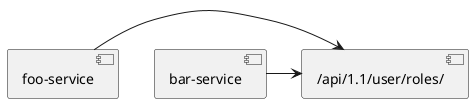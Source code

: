 @startuml
[/api/1.1/user/roles/] as RolesAPI
[foo-service] -> RolesAPI
[bar-service] -> RolesAPI
@enduml
